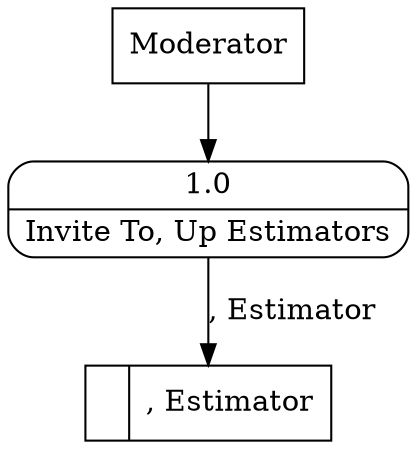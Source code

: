 digraph dfd2{ 
node[shape=record]
200 [label="<f0>  |<f1> , Estimator " ];
201 [label="Moderator" shape=box];
202 [label="{<f0> 1.0|<f1> Invite To, Up Estimators }" shape=Mrecord];
201 -> 202
202 -> 200 [label=", Estimator"]
}